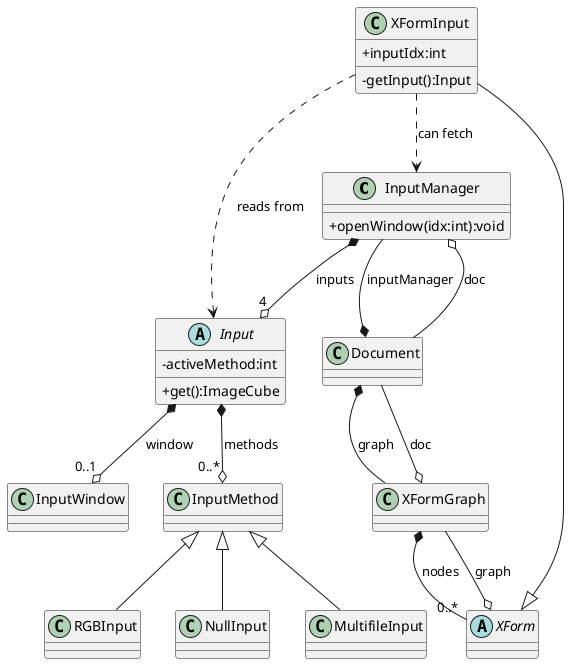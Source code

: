 @startuml
skinparam classAttributeIconSize 0

class InputManager {
    +openWindow(idx:int):void
}

Document *-- InputManager: inputManager
InputManager o-- Document : doc

Document *-- XFormGraph : graph
XFormGraph o-- Document  : doc

abstract class Input {
    -activeMethod:int
    +get():ImageCube
}

InputManager *--o "4" Input : inputs

Input *--o "0..*" InputMethod : methods

InputMethod <|-- MultifileInput
InputMethod <|-- RGBInput
InputMethod <|-- NullInput

XFormGraph *-- "0..*" XForm: nodes
XFormInput ..> Input: "reads from"

abstract class XForm {
}

XFormInput --|> XForm
XForm o-- XFormGraph : graph

Input *--o "0..1" InputWindow : window

class XFormInput {
    +inputIdx:int
    -getInput():Input
}

XFormInput ..> InputManager: "can fetch"
@enduml
